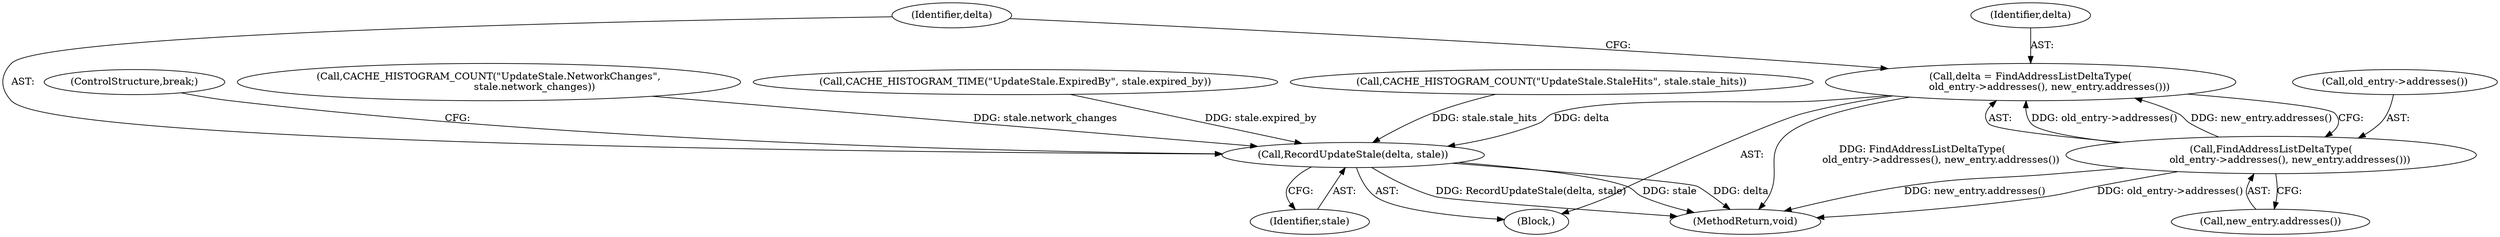 digraph "1_Chrome_7c28e7988fef9bb3e03027226bd199736d99abc3_1@del" {
"1000149" [label="(Call,delta = FindAddressListDeltaType(\n            old_entry->addresses(), new_entry.addresses()))"];
"1000151" [label="(Call,FindAddressListDeltaType(\n            old_entry->addresses(), new_entry.addresses()))"];
"1000154" [label="(Call,RecordUpdateStale(delta, stale))"];
"1000153" [label="(Call,new_entry.addresses())"];
"1000150" [label="(Identifier,delta)"];
"1000156" [label="(Identifier,stale)"];
"1000147" [label="(Block,)"];
"1000129" [label="(Call,CACHE_HISTOGRAM_COUNT(\"UpdateStale.NetworkChanges\",\n                             stale.network_changes))"];
"1000161" [label="(MethodReturn,void)"];
"1000154" [label="(Call,RecordUpdateStale(delta, stale))"];
"1000152" [label="(Call,old_entry->addresses())"];
"1000134" [label="(Call,CACHE_HISTOGRAM_COUNT(\"UpdateStale.StaleHits\", stale.stale_hits))"];
"1000157" [label="(ControlStructure,break;)"];
"1000155" [label="(Identifier,delta)"];
"1000149" [label="(Call,delta = FindAddressListDeltaType(\n            old_entry->addresses(), new_entry.addresses()))"];
"1000124" [label="(Call,CACHE_HISTOGRAM_TIME(\"UpdateStale.ExpiredBy\", stale.expired_by))"];
"1000151" [label="(Call,FindAddressListDeltaType(\n            old_entry->addresses(), new_entry.addresses()))"];
"1000149" -> "1000147"  [label="AST: "];
"1000149" -> "1000151"  [label="CFG: "];
"1000150" -> "1000149"  [label="AST: "];
"1000151" -> "1000149"  [label="AST: "];
"1000155" -> "1000149"  [label="CFG: "];
"1000149" -> "1000161"  [label="DDG: FindAddressListDeltaType(\n            old_entry->addresses(), new_entry.addresses())"];
"1000151" -> "1000149"  [label="DDG: old_entry->addresses()"];
"1000151" -> "1000149"  [label="DDG: new_entry.addresses()"];
"1000149" -> "1000154"  [label="DDG: delta"];
"1000151" -> "1000153"  [label="CFG: "];
"1000152" -> "1000151"  [label="AST: "];
"1000153" -> "1000151"  [label="AST: "];
"1000151" -> "1000161"  [label="DDG: new_entry.addresses()"];
"1000151" -> "1000161"  [label="DDG: old_entry->addresses()"];
"1000154" -> "1000147"  [label="AST: "];
"1000154" -> "1000156"  [label="CFG: "];
"1000155" -> "1000154"  [label="AST: "];
"1000156" -> "1000154"  [label="AST: "];
"1000157" -> "1000154"  [label="CFG: "];
"1000154" -> "1000161"  [label="DDG: RecordUpdateStale(delta, stale)"];
"1000154" -> "1000161"  [label="DDG: stale"];
"1000154" -> "1000161"  [label="DDG: delta"];
"1000124" -> "1000154"  [label="DDG: stale.expired_by"];
"1000134" -> "1000154"  [label="DDG: stale.stale_hits"];
"1000129" -> "1000154"  [label="DDG: stale.network_changes"];
}
